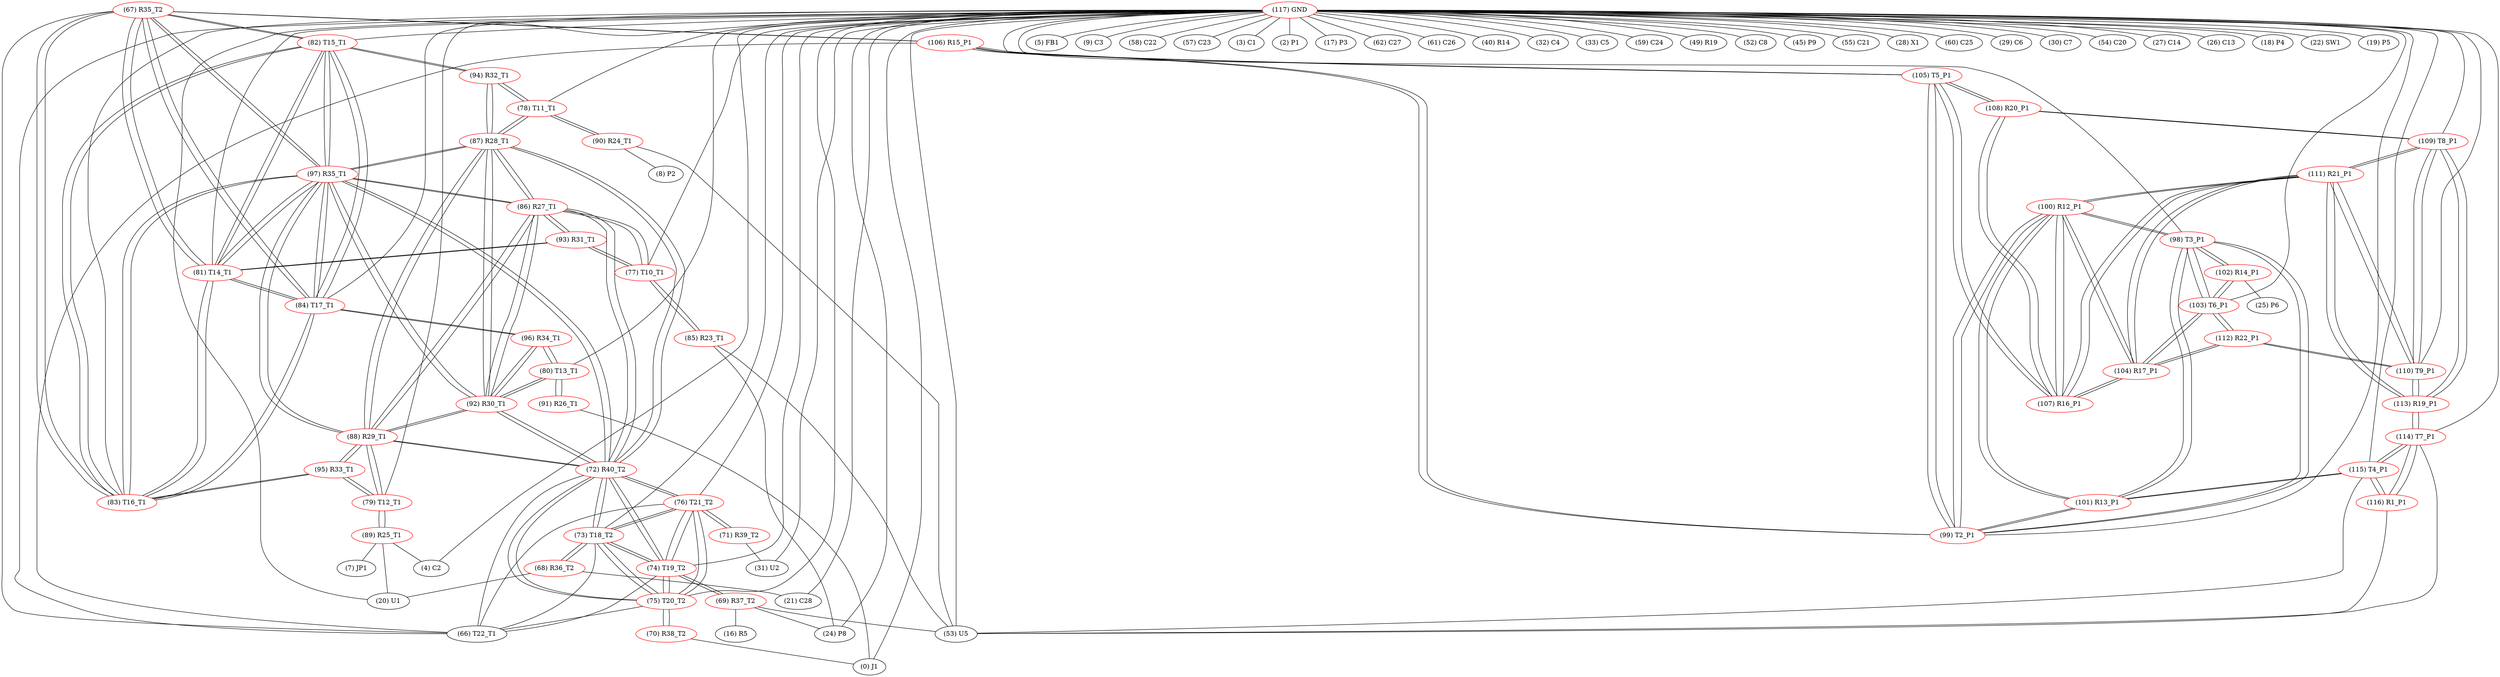 graph {
	67 [label="(67) R35_T2" color=red]
	82 [label="(82) T15_T1"]
	83 [label="(83) T16_T1"]
	81 [label="(81) T14_T1"]
	84 [label="(84) T17_T1"]
	97 [label="(97) R35_T1"]
	106 [label="(106) R15_P1"]
	66 [label="(66) T22_T1"]
	68 [label="(68) R36_T2" color=red]
	20 [label="(20) U1"]
	21 [label="(21) C28"]
	73 [label="(73) T18_T2"]
	69 [label="(69) R37_T2" color=red]
	16 [label="(16) R5"]
	24 [label="(24) P8"]
	53 [label="(53) U5"]
	74 [label="(74) T19_T2"]
	70 [label="(70) R38_T2" color=red]
	0 [label="(0) J1"]
	75 [label="(75) T20_T2"]
	71 [label="(71) R39_T2" color=red]
	31 [label="(31) U2"]
	76 [label="(76) T21_T2"]
	72 [label="(72) R40_T2" color=red]
	74 [label="(74) T19_T2"]
	75 [label="(75) T20_T2"]
	76 [label="(76) T21_T2"]
	66 [label="(66) T22_T1"]
	73 [label="(73) T18_T2"]
	88 [label="(88) R29_T1"]
	87 [label="(87) R28_T1"]
	92 [label="(92) R30_T1"]
	86 [label="(86) R27_T1"]
	97 [label="(97) R35_T1"]
	73 [label="(73) T18_T2" color=red]
	74 [label="(74) T19_T2"]
	75 [label="(75) T20_T2"]
	76 [label="(76) T21_T2"]
	66 [label="(66) T22_T1"]
	72 [label="(72) R40_T2"]
	68 [label="(68) R36_T2"]
	74 [label="(74) T19_T2" color=red]
	75 [label="(75) T20_T2"]
	76 [label="(76) T21_T2"]
	66 [label="(66) T22_T1"]
	73 [label="(73) T18_T2"]
	72 [label="(72) R40_T2"]
	69 [label="(69) R37_T2"]
	75 [label="(75) T20_T2" color=red]
	74 [label="(74) T19_T2"]
	76 [label="(76) T21_T2"]
	66 [label="(66) T22_T1"]
	73 [label="(73) T18_T2"]
	72 [label="(72) R40_T2"]
	70 [label="(70) R38_T2"]
	76 [label="(76) T21_T2" color=red]
	74 [label="(74) T19_T2"]
	75 [label="(75) T20_T2"]
	66 [label="(66) T22_T1"]
	73 [label="(73) T18_T2"]
	72 [label="(72) R40_T2"]
	71 [label="(71) R39_T2"]
	77 [label="(77) T10_T1" color=red]
	85 [label="(85) R23_T1"]
	86 [label="(86) R27_T1"]
	93 [label="(93) R31_T1"]
	78 [label="(78) T11_T1" color=red]
	90 [label="(90) R24_T1"]
	94 [label="(94) R32_T1"]
	87 [label="(87) R28_T1"]
	79 [label="(79) T12_T1" color=red]
	95 [label="(95) R33_T1"]
	88 [label="(88) R29_T1"]
	89 [label="(89) R25_T1"]
	80 [label="(80) T13_T1" color=red]
	92 [label="(92) R30_T1"]
	96 [label="(96) R34_T1"]
	91 [label="(91) R26_T1"]
	81 [label="(81) T14_T1" color=red]
	82 [label="(82) T15_T1"]
	83 [label="(83) T16_T1"]
	84 [label="(84) T17_T1"]
	67 [label="(67) R35_T2"]
	97 [label="(97) R35_T1"]
	93 [label="(93) R31_T1"]
	82 [label="(82) T15_T1" color=red]
	83 [label="(83) T16_T1"]
	81 [label="(81) T14_T1"]
	84 [label="(84) T17_T1"]
	67 [label="(67) R35_T2"]
	97 [label="(97) R35_T1"]
	94 [label="(94) R32_T1"]
	83 [label="(83) T16_T1" color=red]
	82 [label="(82) T15_T1"]
	81 [label="(81) T14_T1"]
	84 [label="(84) T17_T1"]
	67 [label="(67) R35_T2"]
	97 [label="(97) R35_T1"]
	95 [label="(95) R33_T1"]
	84 [label="(84) T17_T1" color=red]
	82 [label="(82) T15_T1"]
	83 [label="(83) T16_T1"]
	81 [label="(81) T14_T1"]
	67 [label="(67) R35_T2"]
	97 [label="(97) R35_T1"]
	96 [label="(96) R34_T1"]
	85 [label="(85) R23_T1" color=red]
	53 [label="(53) U5"]
	24 [label="(24) P8"]
	77 [label="(77) T10_T1"]
	86 [label="(86) R27_T1" color=red]
	72 [label="(72) R40_T2"]
	88 [label="(88) R29_T1"]
	87 [label="(87) R28_T1"]
	92 [label="(92) R30_T1"]
	97 [label="(97) R35_T1"]
	77 [label="(77) T10_T1"]
	93 [label="(93) R31_T1"]
	87 [label="(87) R28_T1" color=red]
	72 [label="(72) R40_T2"]
	88 [label="(88) R29_T1"]
	92 [label="(92) R30_T1"]
	86 [label="(86) R27_T1"]
	97 [label="(97) R35_T1"]
	94 [label="(94) R32_T1"]
	78 [label="(78) T11_T1"]
	88 [label="(88) R29_T1" color=red]
	72 [label="(72) R40_T2"]
	87 [label="(87) R28_T1"]
	92 [label="(92) R30_T1"]
	86 [label="(86) R27_T1"]
	97 [label="(97) R35_T1"]
	95 [label="(95) R33_T1"]
	79 [label="(79) T12_T1"]
	89 [label="(89) R25_T1" color=red]
	4 [label="(4) C2"]
	20 [label="(20) U1"]
	7 [label="(7) JP1"]
	79 [label="(79) T12_T1"]
	90 [label="(90) R24_T1" color=red]
	8 [label="(8) P2"]
	53 [label="(53) U5"]
	78 [label="(78) T11_T1"]
	91 [label="(91) R26_T1" color=red]
	0 [label="(0) J1"]
	80 [label="(80) T13_T1"]
	92 [label="(92) R30_T1" color=red]
	72 [label="(72) R40_T2"]
	88 [label="(88) R29_T1"]
	87 [label="(87) R28_T1"]
	86 [label="(86) R27_T1"]
	97 [label="(97) R35_T1"]
	96 [label="(96) R34_T1"]
	80 [label="(80) T13_T1"]
	93 [label="(93) R31_T1" color=red]
	86 [label="(86) R27_T1"]
	77 [label="(77) T10_T1"]
	81 [label="(81) T14_T1"]
	94 [label="(94) R32_T1" color=red]
	82 [label="(82) T15_T1"]
	78 [label="(78) T11_T1"]
	87 [label="(87) R28_T1"]
	95 [label="(95) R33_T1" color=red]
	83 [label="(83) T16_T1"]
	79 [label="(79) T12_T1"]
	88 [label="(88) R29_T1"]
	96 [label="(96) R34_T1" color=red]
	84 [label="(84) T17_T1"]
	92 [label="(92) R30_T1"]
	80 [label="(80) T13_T1"]
	97 [label="(97) R35_T1" color=red]
	82 [label="(82) T15_T1"]
	83 [label="(83) T16_T1"]
	81 [label="(81) T14_T1"]
	84 [label="(84) T17_T1"]
	67 [label="(67) R35_T2"]
	72 [label="(72) R40_T2"]
	88 [label="(88) R29_T1"]
	87 [label="(87) R28_T1"]
	92 [label="(92) R30_T1"]
	86 [label="(86) R27_T1"]
	98 [label="(98) T3_P1" color=red]
	102 [label="(102) R14_P1"]
	103 [label="(103) T6_P1"]
	101 [label="(101) R13_P1"]
	100 [label="(100) R12_P1"]
	99 [label="(99) T2_P1"]
	99 [label="(99) T2_P1" color=red]
	101 [label="(101) R13_P1"]
	98 [label="(98) T3_P1"]
	100 [label="(100) R12_P1"]
	105 [label="(105) T5_P1"]
	106 [label="(106) R15_P1"]
	100 [label="(100) R12_P1" color=red]
	111 [label="(111) R21_P1"]
	107 [label="(107) R16_P1"]
	104 [label="(104) R17_P1"]
	101 [label="(101) R13_P1"]
	98 [label="(98) T3_P1"]
	99 [label="(99) T2_P1"]
	101 [label="(101) R13_P1" color=red]
	115 [label="(115) T4_P1"]
	98 [label="(98) T3_P1"]
	100 [label="(100) R12_P1"]
	99 [label="(99) T2_P1"]
	102 [label="(102) R14_P1" color=red]
	25 [label="(25) P6"]
	98 [label="(98) T3_P1"]
	103 [label="(103) T6_P1"]
	103 [label="(103) T6_P1" color=red]
	102 [label="(102) R14_P1"]
	98 [label="(98) T3_P1"]
	112 [label="(112) R22_P1"]
	104 [label="(104) R17_P1"]
	104 [label="(104) R17_P1" color=red]
	111 [label="(111) R21_P1"]
	107 [label="(107) R16_P1"]
	100 [label="(100) R12_P1"]
	112 [label="(112) R22_P1"]
	103 [label="(103) T6_P1"]
	105 [label="(105) T5_P1" color=red]
	99 [label="(99) T2_P1"]
	106 [label="(106) R15_P1"]
	107 [label="(107) R16_P1"]
	108 [label="(108) R20_P1"]
	106 [label="(106) R15_P1" color=red]
	66 [label="(66) T22_T1"]
	67 [label="(67) R35_T2"]
	99 [label="(99) T2_P1"]
	105 [label="(105) T5_P1"]
	107 [label="(107) R16_P1" color=red]
	111 [label="(111) R21_P1"]
	100 [label="(100) R12_P1"]
	104 [label="(104) R17_P1"]
	105 [label="(105) T5_P1"]
	108 [label="(108) R20_P1"]
	108 [label="(108) R20_P1" color=red]
	109 [label="(109) T8_P1"]
	107 [label="(107) R16_P1"]
	105 [label="(105) T5_P1"]
	109 [label="(109) T8_P1" color=red]
	110 [label="(110) T9_P1"]
	111 [label="(111) R21_P1"]
	113 [label="(113) R19_P1"]
	108 [label="(108) R20_P1"]
	110 [label="(110) T9_P1" color=red]
	112 [label="(112) R22_P1"]
	111 [label="(111) R21_P1"]
	109 [label="(109) T8_P1"]
	113 [label="(113) R19_P1"]
	111 [label="(111) R21_P1" color=red]
	107 [label="(107) R16_P1"]
	100 [label="(100) R12_P1"]
	104 [label="(104) R17_P1"]
	110 [label="(110) T9_P1"]
	109 [label="(109) T8_P1"]
	113 [label="(113) R19_P1"]
	112 [label="(112) R22_P1" color=red]
	110 [label="(110) T9_P1"]
	103 [label="(103) T6_P1"]
	104 [label="(104) R17_P1"]
	113 [label="(113) R19_P1" color=red]
	110 [label="(110) T9_P1"]
	111 [label="(111) R21_P1"]
	109 [label="(109) T8_P1"]
	114 [label="(114) T7_P1"]
	114 [label="(114) T7_P1" color=red]
	116 [label="(116) R1_P1"]
	115 [label="(115) T4_P1"]
	53 [label="(53) U5"]
	113 [label="(113) R19_P1"]
	115 [label="(115) T4_P1" color=red]
	101 [label="(101) R13_P1"]
	116 [label="(116) R1_P1"]
	114 [label="(114) T7_P1"]
	53 [label="(53) U5"]
	116 [label="(116) R1_P1" color=red]
	115 [label="(115) T4_P1"]
	114 [label="(114) T7_P1"]
	53 [label="(53) U5"]
	117 [label="(117) GND" color=red]
	5 [label="(5) FB1"]
	9 [label="(9) C3"]
	0 [label="(0) J1"]
	4 [label="(4) C2"]
	58 [label="(58) C22"]
	57 [label="(57) C23"]
	3 [label="(3) C1"]
	2 [label="(2) P1"]
	17 [label="(17) P3"]
	62 [label="(62) C27"]
	61 [label="(61) C26"]
	40 [label="(40) R14"]
	32 [label="(32) C4"]
	33 [label="(33) C5"]
	53 [label="(53) U5"]
	59 [label="(59) C24"]
	49 [label="(49) R19"]
	52 [label="(52) C8"]
	45 [label="(45) P9"]
	55 [label="(55) C21"]
	28 [label="(28) X1"]
	60 [label="(60) C25"]
	29 [label="(29) C6"]
	30 [label="(30) C7"]
	54 [label="(54) C20"]
	27 [label="(27) C14"]
	26 [label="(26) C13"]
	31 [label="(31) U2"]
	20 [label="(20) U1"]
	24 [label="(24) P8"]
	21 [label="(21) C28"]
	18 [label="(18) P4"]
	22 [label="(22) SW1"]
	19 [label="(19) P5"]
	80 [label="(80) T13_T1"]
	73 [label="(73) T18_T2"]
	74 [label="(74) T19_T2"]
	79 [label="(79) T12_T1"]
	82 [label="(82) T15_T1"]
	81 [label="(81) T14_T1"]
	75 [label="(75) T20_T2"]
	76 [label="(76) T21_T2"]
	78 [label="(78) T11_T1"]
	77 [label="(77) T10_T1"]
	66 [label="(66) T22_T1"]
	83 [label="(83) T16_T1"]
	84 [label="(84) T17_T1"]
	98 [label="(98) T3_P1"]
	115 [label="(115) T4_P1"]
	114 [label="(114) T7_P1"]
	105 [label="(105) T5_P1"]
	110 [label="(110) T9_P1"]
	109 [label="(109) T8_P1"]
	103 [label="(103) T6_P1"]
	99 [label="(99) T2_P1"]
	67 -- 82
	67 -- 83
	67 -- 81
	67 -- 84
	67 -- 97
	67 -- 106
	67 -- 66
	68 -- 20
	68 -- 21
	68 -- 73
	69 -- 16
	69 -- 24
	69 -- 53
	69 -- 74
	70 -- 0
	70 -- 75
	71 -- 31
	71 -- 76
	72 -- 74
	72 -- 75
	72 -- 76
	72 -- 66
	72 -- 73
	72 -- 88
	72 -- 87
	72 -- 92
	72 -- 86
	72 -- 97
	73 -- 74
	73 -- 75
	73 -- 76
	73 -- 66
	73 -- 72
	73 -- 68
	74 -- 75
	74 -- 76
	74 -- 66
	74 -- 73
	74 -- 72
	74 -- 69
	75 -- 74
	75 -- 76
	75 -- 66
	75 -- 73
	75 -- 72
	75 -- 70
	76 -- 74
	76 -- 75
	76 -- 66
	76 -- 73
	76 -- 72
	76 -- 71
	77 -- 85
	77 -- 86
	77 -- 93
	78 -- 90
	78 -- 94
	78 -- 87
	79 -- 95
	79 -- 88
	79 -- 89
	80 -- 92
	80 -- 96
	80 -- 91
	81 -- 82
	81 -- 83
	81 -- 84
	81 -- 67
	81 -- 97
	81 -- 93
	82 -- 83
	82 -- 81
	82 -- 84
	82 -- 67
	82 -- 97
	82 -- 94
	83 -- 82
	83 -- 81
	83 -- 84
	83 -- 67
	83 -- 97
	83 -- 95
	84 -- 82
	84 -- 83
	84 -- 81
	84 -- 67
	84 -- 97
	84 -- 96
	85 -- 53
	85 -- 24
	85 -- 77
	86 -- 72
	86 -- 88
	86 -- 87
	86 -- 92
	86 -- 97
	86 -- 77
	86 -- 93
	87 -- 72
	87 -- 88
	87 -- 92
	87 -- 86
	87 -- 97
	87 -- 94
	87 -- 78
	88 -- 72
	88 -- 87
	88 -- 92
	88 -- 86
	88 -- 97
	88 -- 95
	88 -- 79
	89 -- 4
	89 -- 20
	89 -- 7
	89 -- 79
	90 -- 8
	90 -- 53
	90 -- 78
	91 -- 0
	91 -- 80
	92 -- 72
	92 -- 88
	92 -- 87
	92 -- 86
	92 -- 97
	92 -- 96
	92 -- 80
	93 -- 86
	93 -- 77
	93 -- 81
	94 -- 82
	94 -- 78
	94 -- 87
	95 -- 83
	95 -- 79
	95 -- 88
	96 -- 84
	96 -- 92
	96 -- 80
	97 -- 82
	97 -- 83
	97 -- 81
	97 -- 84
	97 -- 67
	97 -- 72
	97 -- 88
	97 -- 87
	97 -- 92
	97 -- 86
	98 -- 102
	98 -- 103
	98 -- 101
	98 -- 100
	98 -- 99
	99 -- 101
	99 -- 98
	99 -- 100
	99 -- 105
	99 -- 106
	100 -- 111
	100 -- 107
	100 -- 104
	100 -- 101
	100 -- 98
	100 -- 99
	101 -- 115
	101 -- 98
	101 -- 100
	101 -- 99
	102 -- 25
	102 -- 98
	102 -- 103
	103 -- 102
	103 -- 98
	103 -- 112
	103 -- 104
	104 -- 111
	104 -- 107
	104 -- 100
	104 -- 112
	104 -- 103
	105 -- 99
	105 -- 106
	105 -- 107
	105 -- 108
	106 -- 66
	106 -- 67
	106 -- 99
	106 -- 105
	107 -- 111
	107 -- 100
	107 -- 104
	107 -- 105
	107 -- 108
	108 -- 109
	108 -- 107
	108 -- 105
	109 -- 110
	109 -- 111
	109 -- 113
	109 -- 108
	110 -- 112
	110 -- 111
	110 -- 109
	110 -- 113
	111 -- 107
	111 -- 100
	111 -- 104
	111 -- 110
	111 -- 109
	111 -- 113
	112 -- 110
	112 -- 103
	112 -- 104
	113 -- 110
	113 -- 111
	113 -- 109
	113 -- 114
	114 -- 116
	114 -- 115
	114 -- 53
	114 -- 113
	115 -- 101
	115 -- 116
	115 -- 114
	115 -- 53
	116 -- 115
	116 -- 114
	116 -- 53
	117 -- 5
	117 -- 9
	117 -- 0
	117 -- 4
	117 -- 58
	117 -- 57
	117 -- 3
	117 -- 2
	117 -- 17
	117 -- 62
	117 -- 61
	117 -- 40
	117 -- 32
	117 -- 33
	117 -- 53
	117 -- 59
	117 -- 49
	117 -- 52
	117 -- 45
	117 -- 55
	117 -- 28
	117 -- 60
	117 -- 29
	117 -- 30
	117 -- 54
	117 -- 27
	117 -- 26
	117 -- 31
	117 -- 20
	117 -- 24
	117 -- 21
	117 -- 18
	117 -- 22
	117 -- 19
	117 -- 80
	117 -- 73
	117 -- 74
	117 -- 79
	117 -- 82
	117 -- 81
	117 -- 75
	117 -- 76
	117 -- 78
	117 -- 77
	117 -- 66
	117 -- 83
	117 -- 84
	117 -- 98
	117 -- 115
	117 -- 114
	117 -- 105
	117 -- 110
	117 -- 109
	117 -- 103
	117 -- 99
}